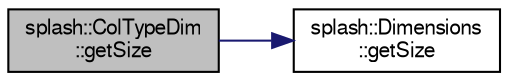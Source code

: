 digraph "splash::ColTypeDim::getSize"
{
  edge [fontname="FreeSans",fontsize="10",labelfontname="FreeSans",labelfontsize="10"];
  node [fontname="FreeSans",fontsize="10",shape=record];
  rankdir="LR";
  Node1 [label="splash::ColTypeDim\l::getSize",height=0.2,width=0.4,color="black", fillcolor="grey75", style="filled" fontcolor="black"];
  Node1 -> Node2 [color="midnightblue",fontsize="10",style="solid",fontname="FreeSans"];
  Node2 [label="splash::Dimensions\l::getSize",height=0.2,width=0.4,color="black", fillcolor="white", style="filled",URL="$classsplash_1_1_dimensions.html#a31bf0a35691ea52128ba12fbc63e1268"];
}

